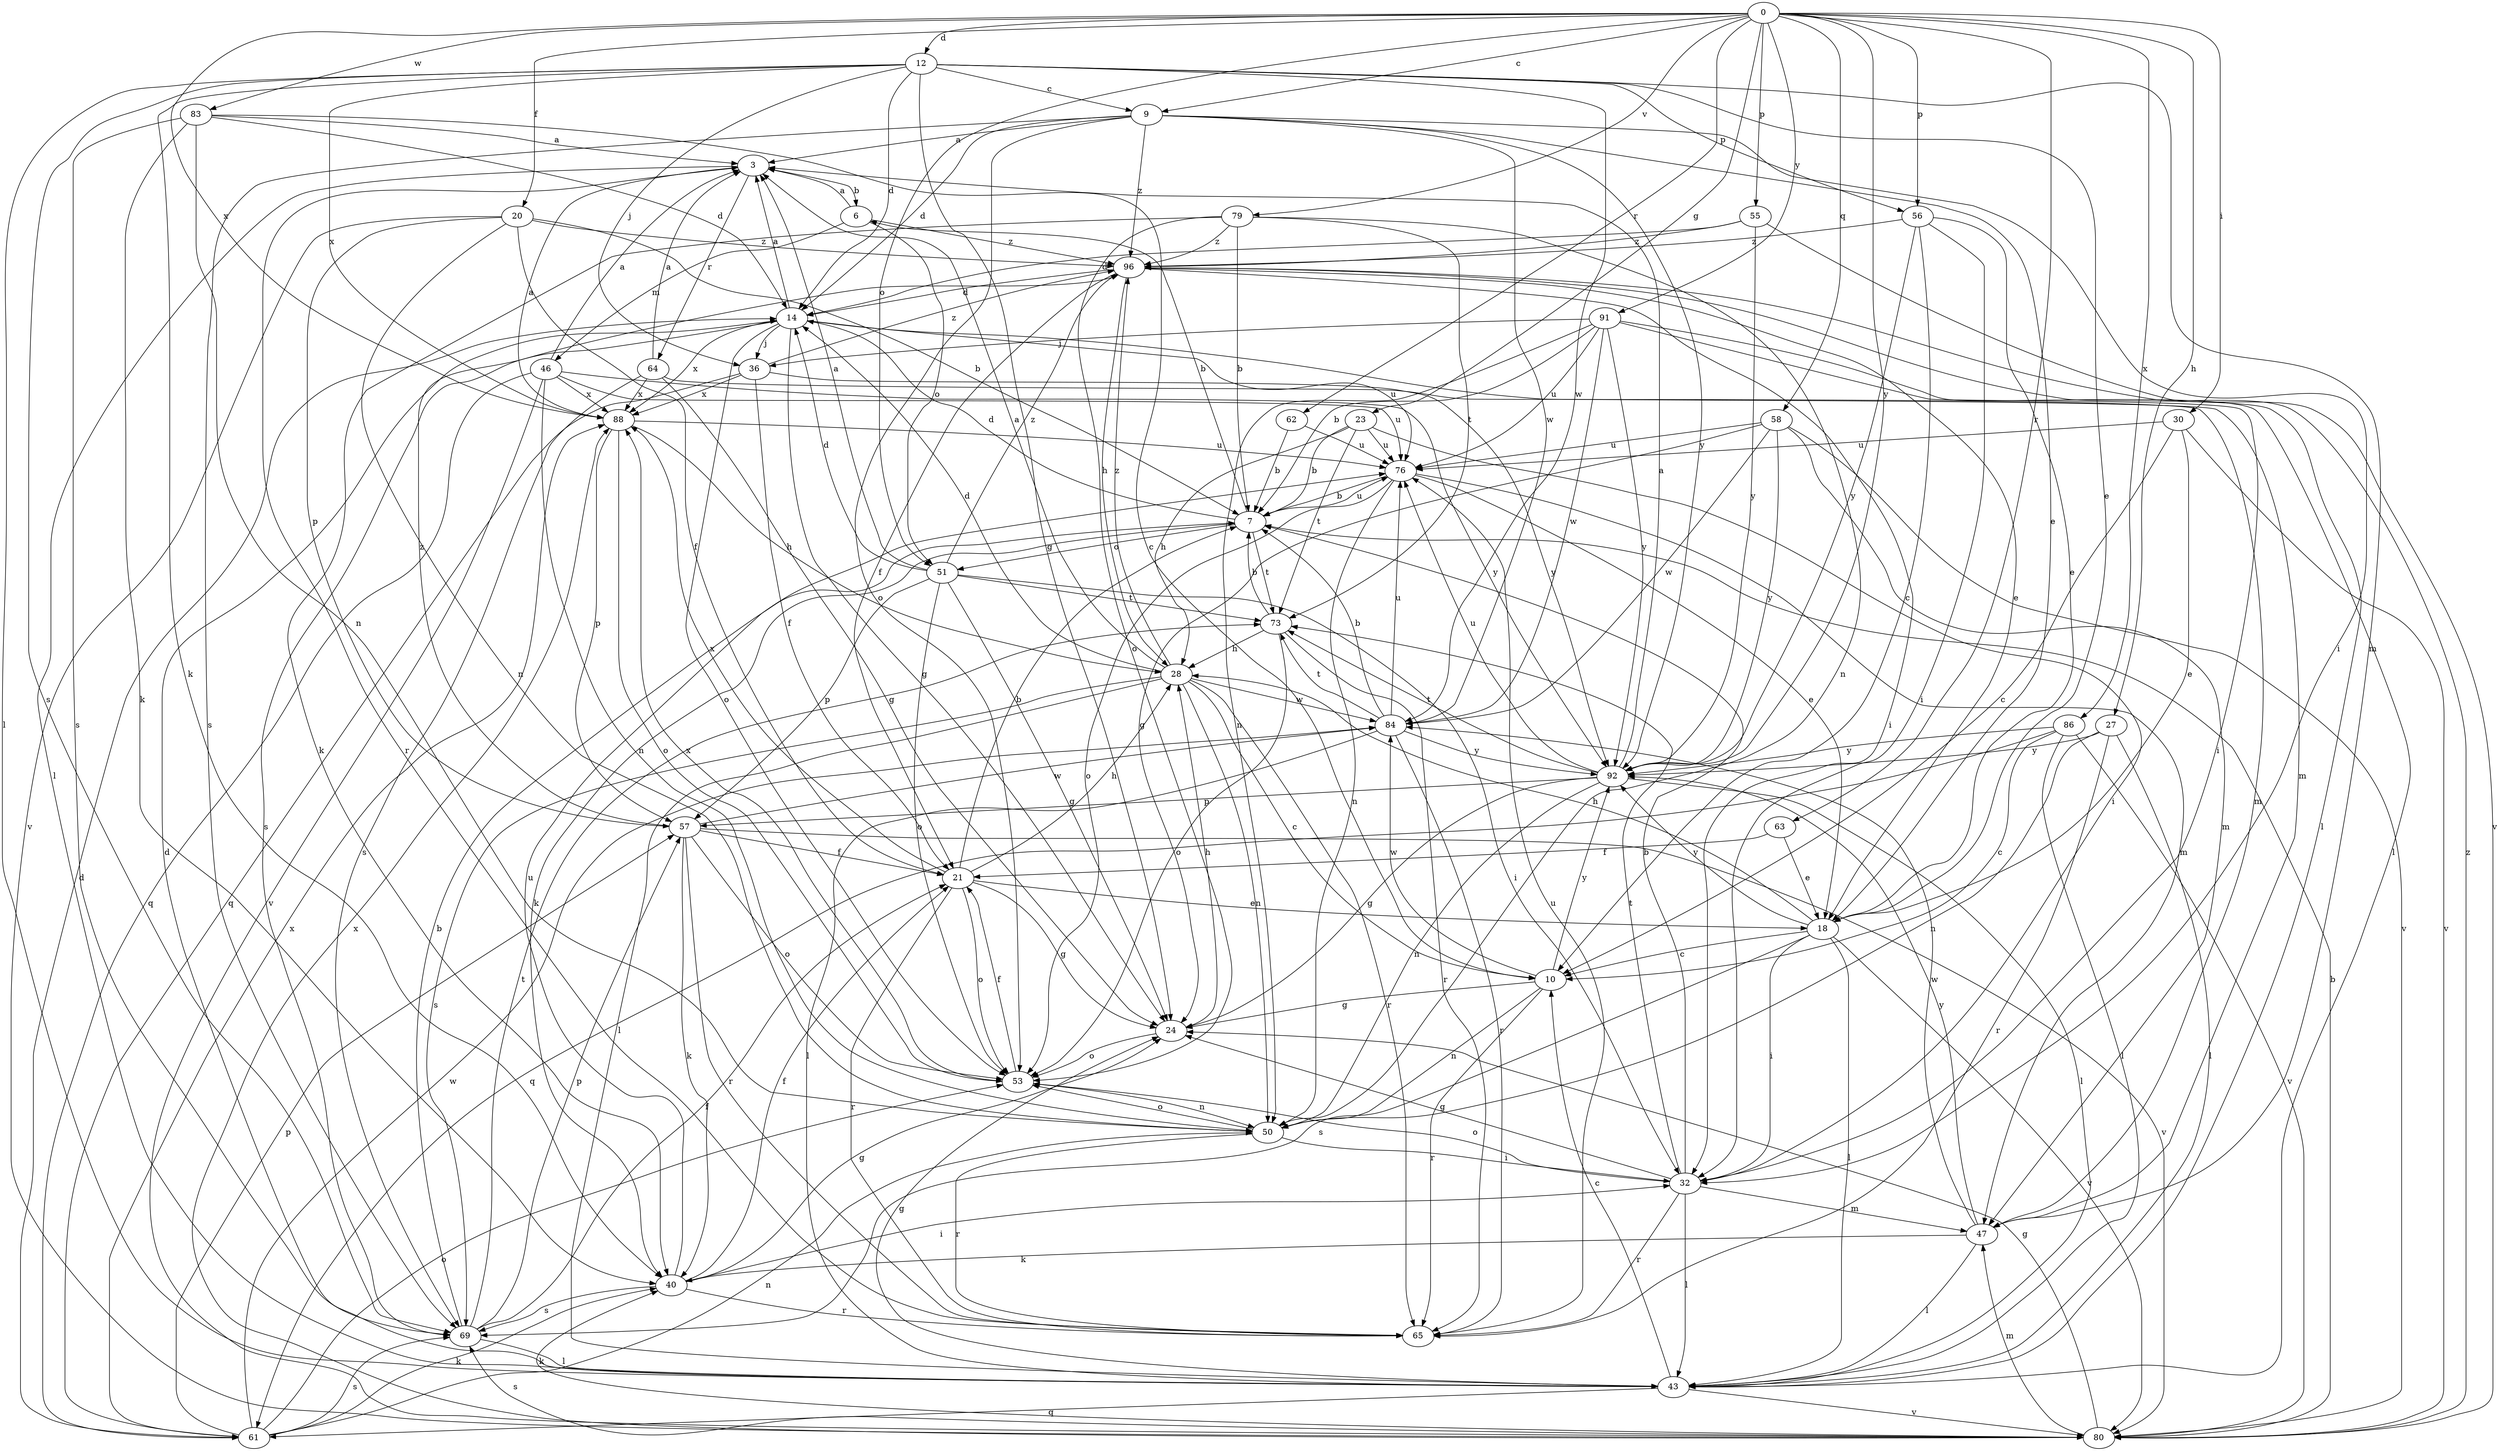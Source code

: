 strict digraph  {
0;
3;
6;
7;
9;
10;
12;
14;
18;
20;
21;
23;
24;
27;
28;
30;
32;
36;
40;
43;
46;
47;
50;
51;
53;
55;
56;
57;
58;
61;
62;
63;
64;
65;
69;
73;
76;
79;
80;
83;
84;
86;
88;
91;
92;
96;
0 -> 9  [label=c];
0 -> 12  [label=d];
0 -> 20  [label=f];
0 -> 23  [label=g];
0 -> 27  [label=h];
0 -> 30  [label=i];
0 -> 51  [label=o];
0 -> 55  [label=p];
0 -> 56  [label=p];
0 -> 58  [label=q];
0 -> 62  [label=r];
0 -> 63  [label=r];
0 -> 79  [label=v];
0 -> 83  [label=w];
0 -> 86  [label=x];
0 -> 88  [label=x];
0 -> 91  [label=y];
0 -> 92  [label=y];
3 -> 6  [label=b];
3 -> 43  [label=l];
3 -> 64  [label=r];
3 -> 65  [label=r];
6 -> 3  [label=a];
6 -> 46  [label=m];
6 -> 51  [label=o];
6 -> 96  [label=z];
7 -> 6  [label=b];
7 -> 14  [label=d];
7 -> 40  [label=k];
7 -> 51  [label=o];
7 -> 73  [label=t];
7 -> 76  [label=u];
9 -> 3  [label=a];
9 -> 14  [label=d];
9 -> 18  [label=e];
9 -> 32  [label=i];
9 -> 53  [label=o];
9 -> 69  [label=s];
9 -> 84  [label=w];
9 -> 92  [label=y];
9 -> 96  [label=z];
10 -> 24  [label=g];
10 -> 50  [label=n];
10 -> 65  [label=r];
10 -> 84  [label=w];
10 -> 92  [label=y];
12 -> 9  [label=c];
12 -> 14  [label=d];
12 -> 18  [label=e];
12 -> 24  [label=g];
12 -> 36  [label=j];
12 -> 40  [label=k];
12 -> 43  [label=l];
12 -> 47  [label=m];
12 -> 56  [label=p];
12 -> 69  [label=s];
12 -> 84  [label=w];
12 -> 88  [label=x];
14 -> 3  [label=a];
14 -> 24  [label=g];
14 -> 36  [label=j];
14 -> 47  [label=m];
14 -> 53  [label=o];
14 -> 69  [label=s];
14 -> 76  [label=u];
14 -> 88  [label=x];
18 -> 10  [label=c];
18 -> 28  [label=h];
18 -> 32  [label=i];
18 -> 43  [label=l];
18 -> 69  [label=s];
18 -> 80  [label=v];
18 -> 92  [label=y];
20 -> 7  [label=b];
20 -> 21  [label=f];
20 -> 50  [label=n];
20 -> 57  [label=p];
20 -> 80  [label=v];
20 -> 96  [label=z];
21 -> 7  [label=b];
21 -> 18  [label=e];
21 -> 24  [label=g];
21 -> 28  [label=h];
21 -> 53  [label=o];
21 -> 65  [label=r];
21 -> 88  [label=x];
23 -> 7  [label=b];
23 -> 28  [label=h];
23 -> 32  [label=i];
23 -> 73  [label=t];
23 -> 76  [label=u];
24 -> 28  [label=h];
24 -> 53  [label=o];
27 -> 43  [label=l];
27 -> 50  [label=n];
27 -> 65  [label=r];
27 -> 92  [label=y];
28 -> 3  [label=a];
28 -> 10  [label=c];
28 -> 14  [label=d];
28 -> 43  [label=l];
28 -> 50  [label=n];
28 -> 65  [label=r];
28 -> 69  [label=s];
28 -> 84  [label=w];
28 -> 96  [label=z];
30 -> 10  [label=c];
30 -> 18  [label=e];
30 -> 76  [label=u];
30 -> 80  [label=v];
32 -> 7  [label=b];
32 -> 24  [label=g];
32 -> 43  [label=l];
32 -> 47  [label=m];
32 -> 53  [label=o];
32 -> 65  [label=r];
32 -> 73  [label=t];
36 -> 21  [label=f];
36 -> 61  [label=q];
36 -> 88  [label=x];
36 -> 92  [label=y];
36 -> 96  [label=z];
40 -> 21  [label=f];
40 -> 24  [label=g];
40 -> 32  [label=i];
40 -> 65  [label=r];
40 -> 69  [label=s];
40 -> 76  [label=u];
43 -> 10  [label=c];
43 -> 14  [label=d];
43 -> 24  [label=g];
43 -> 61  [label=q];
43 -> 80  [label=v];
46 -> 3  [label=a];
46 -> 50  [label=n];
46 -> 61  [label=q];
46 -> 76  [label=u];
46 -> 80  [label=v];
46 -> 88  [label=x];
46 -> 92  [label=y];
47 -> 40  [label=k];
47 -> 43  [label=l];
47 -> 84  [label=w];
47 -> 92  [label=y];
50 -> 32  [label=i];
50 -> 53  [label=o];
50 -> 65  [label=r];
51 -> 3  [label=a];
51 -> 14  [label=d];
51 -> 24  [label=g];
51 -> 32  [label=i];
51 -> 53  [label=o];
51 -> 57  [label=p];
51 -> 73  [label=t];
51 -> 96  [label=z];
53 -> 21  [label=f];
53 -> 50  [label=n];
53 -> 88  [label=x];
55 -> 14  [label=d];
55 -> 80  [label=v];
55 -> 92  [label=y];
55 -> 96  [label=z];
56 -> 10  [label=c];
56 -> 18  [label=e];
56 -> 32  [label=i];
56 -> 92  [label=y];
56 -> 96  [label=z];
57 -> 21  [label=f];
57 -> 40  [label=k];
57 -> 53  [label=o];
57 -> 65  [label=r];
57 -> 80  [label=v];
57 -> 84  [label=w];
57 -> 96  [label=z];
58 -> 24  [label=g];
58 -> 47  [label=m];
58 -> 76  [label=u];
58 -> 80  [label=v];
58 -> 84  [label=w];
58 -> 92  [label=y];
61 -> 14  [label=d];
61 -> 40  [label=k];
61 -> 50  [label=n];
61 -> 53  [label=o];
61 -> 57  [label=p];
61 -> 69  [label=s];
61 -> 84  [label=w];
61 -> 88  [label=x];
62 -> 7  [label=b];
62 -> 76  [label=u];
63 -> 18  [label=e];
63 -> 21  [label=f];
64 -> 3  [label=a];
64 -> 24  [label=g];
64 -> 47  [label=m];
64 -> 69  [label=s];
64 -> 88  [label=x];
65 -> 76  [label=u];
69 -> 7  [label=b];
69 -> 21  [label=f];
69 -> 43  [label=l];
69 -> 57  [label=p];
69 -> 73  [label=t];
73 -> 7  [label=b];
73 -> 28  [label=h];
73 -> 53  [label=o];
73 -> 65  [label=r];
76 -> 7  [label=b];
76 -> 18  [label=e];
76 -> 47  [label=m];
76 -> 50  [label=n];
76 -> 53  [label=o];
79 -> 7  [label=b];
79 -> 40  [label=k];
79 -> 50  [label=n];
79 -> 53  [label=o];
79 -> 73  [label=t];
79 -> 96  [label=z];
80 -> 7  [label=b];
80 -> 24  [label=g];
80 -> 40  [label=k];
80 -> 47  [label=m];
80 -> 69  [label=s];
80 -> 88  [label=x];
80 -> 96  [label=z];
83 -> 3  [label=a];
83 -> 10  [label=c];
83 -> 14  [label=d];
83 -> 40  [label=k];
83 -> 50  [label=n];
83 -> 69  [label=s];
84 -> 7  [label=b];
84 -> 43  [label=l];
84 -> 65  [label=r];
84 -> 73  [label=t];
84 -> 76  [label=u];
84 -> 92  [label=y];
86 -> 10  [label=c];
86 -> 43  [label=l];
86 -> 61  [label=q];
86 -> 80  [label=v];
86 -> 92  [label=y];
88 -> 3  [label=a];
88 -> 28  [label=h];
88 -> 53  [label=o];
88 -> 57  [label=p];
88 -> 76  [label=u];
91 -> 7  [label=b];
91 -> 32  [label=i];
91 -> 36  [label=j];
91 -> 43  [label=l];
91 -> 50  [label=n];
91 -> 76  [label=u];
91 -> 84  [label=w];
91 -> 92  [label=y];
92 -> 3  [label=a];
92 -> 24  [label=g];
92 -> 43  [label=l];
92 -> 50  [label=n];
92 -> 57  [label=p];
92 -> 73  [label=t];
92 -> 76  [label=u];
96 -> 14  [label=d];
96 -> 18  [label=e];
96 -> 21  [label=f];
96 -> 28  [label=h];
96 -> 32  [label=i];
96 -> 43  [label=l];
}
